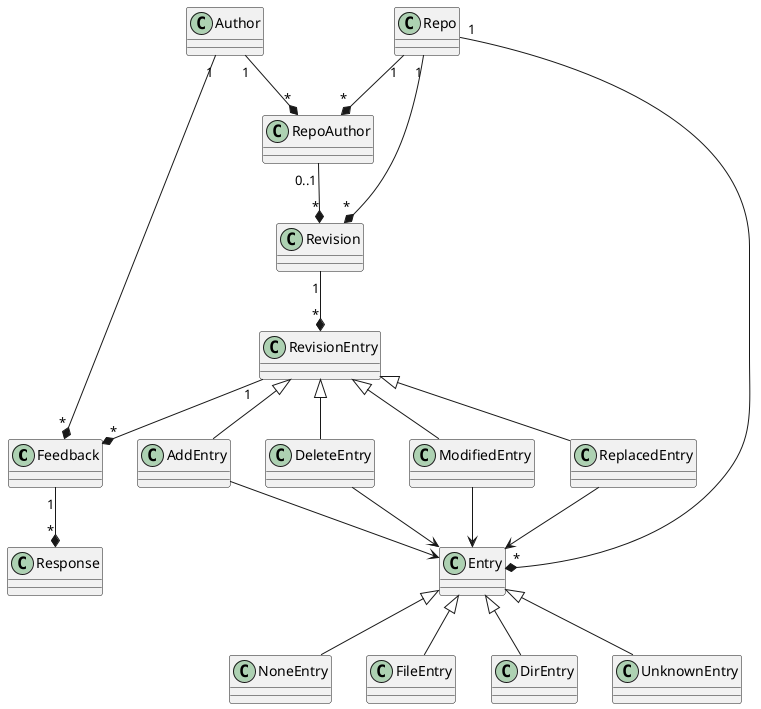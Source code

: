 @startuml

Feedback "1" --* "*" Response

Author "1" --* "*" Feedback
Author "1" --* "*" RepoAuthor
RepoAuthor "0..1" --* "*" Revision
Repo "1" --* "*" RepoAuthor
Repo "1" --* "*" Revision
Repo "1" --* "*" Entry
Revision "1" --* "*" RevisionEntry
RevisionEntry "1" --* "*" Feedback

RevisionEntry <|-- AddEntry
RevisionEntry <|-- DeleteEntry
RevisionEntry <|-- ModifiedEntry
RevisionEntry <|-- ReplacedEntry

Entry <|-- NoneEntry
Entry <|-- FileEntry
Entry <|-- DirEntry
Entry <|-- UnknownEntry

AddEntry --> Entry
DeleteEntry --> Entry
ModifiedEntry --> Entry
ReplacedEntry --> Entry


@enduml